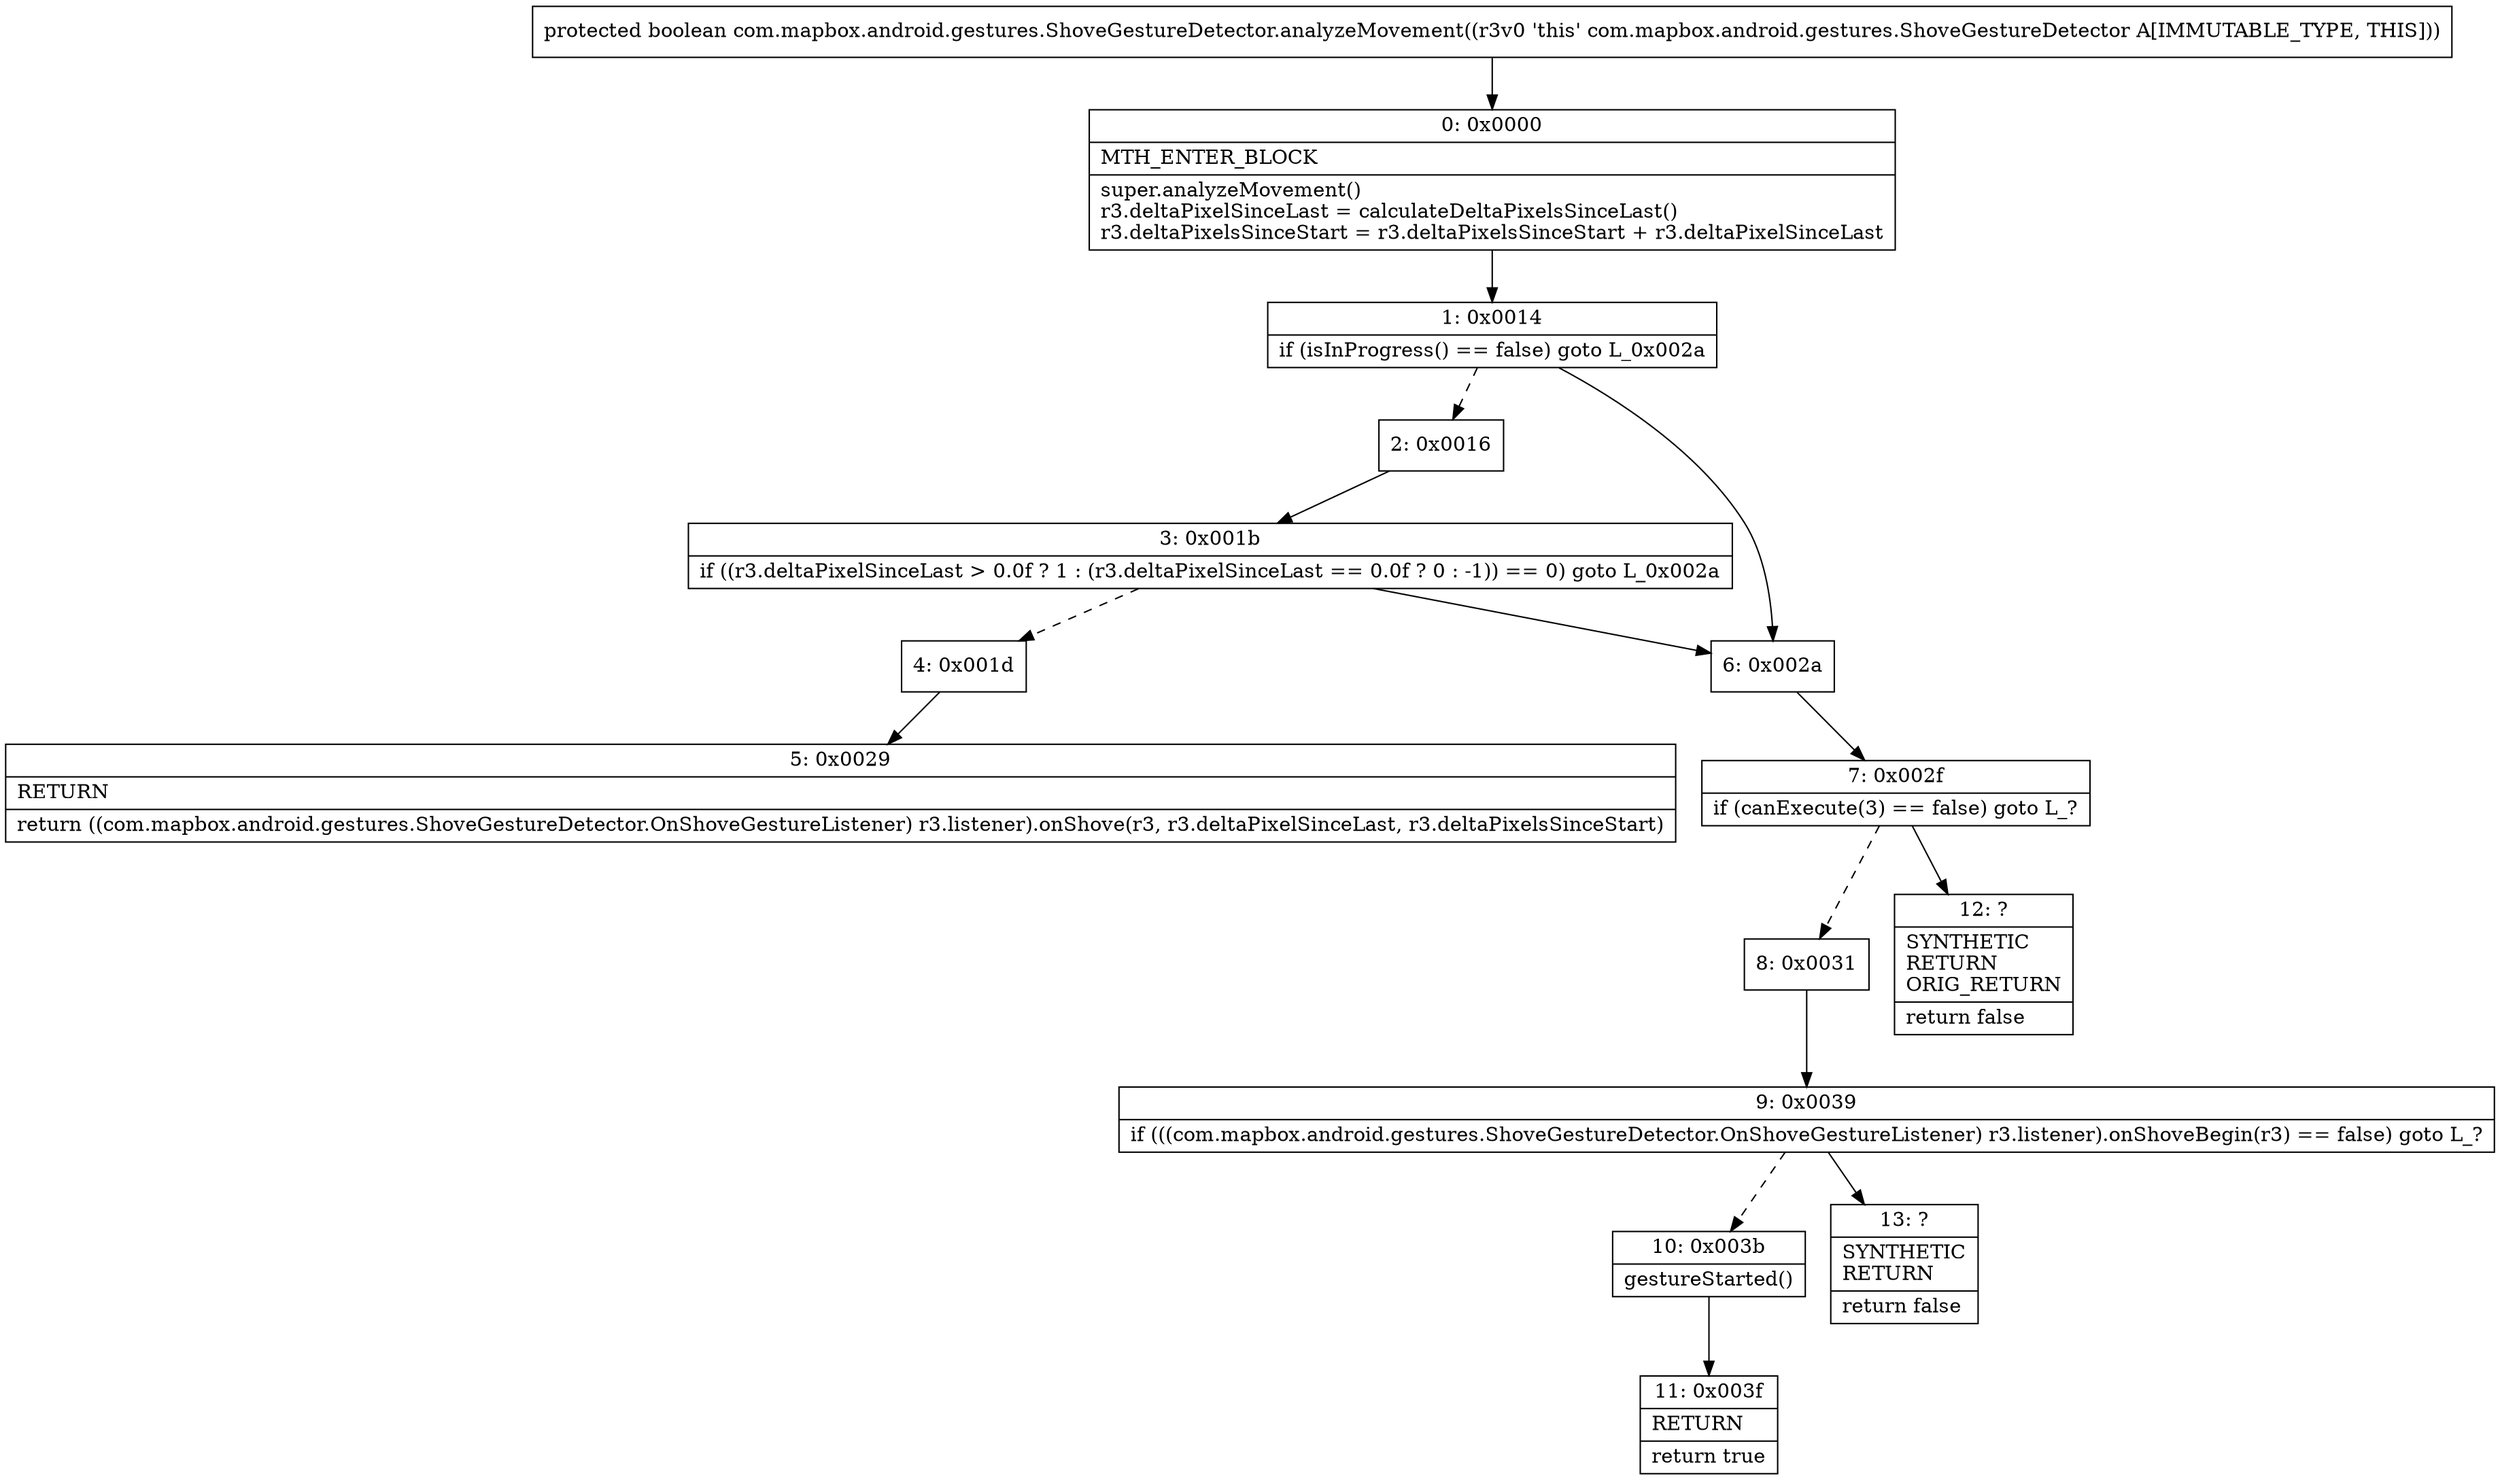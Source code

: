 digraph "CFG forcom.mapbox.android.gestures.ShoveGestureDetector.analyzeMovement()Z" {
Node_0 [shape=record,label="{0\:\ 0x0000|MTH_ENTER_BLOCK\l|super.analyzeMovement()\lr3.deltaPixelSinceLast = calculateDeltaPixelsSinceLast()\lr3.deltaPixelsSinceStart = r3.deltaPixelsSinceStart + r3.deltaPixelSinceLast\l}"];
Node_1 [shape=record,label="{1\:\ 0x0014|if (isInProgress() == false) goto L_0x002a\l}"];
Node_2 [shape=record,label="{2\:\ 0x0016}"];
Node_3 [shape=record,label="{3\:\ 0x001b|if ((r3.deltaPixelSinceLast \> 0.0f ? 1 : (r3.deltaPixelSinceLast == 0.0f ? 0 : \-1)) == 0) goto L_0x002a\l}"];
Node_4 [shape=record,label="{4\:\ 0x001d}"];
Node_5 [shape=record,label="{5\:\ 0x0029|RETURN\l|return ((com.mapbox.android.gestures.ShoveGestureDetector.OnShoveGestureListener) r3.listener).onShove(r3, r3.deltaPixelSinceLast, r3.deltaPixelsSinceStart)\l}"];
Node_6 [shape=record,label="{6\:\ 0x002a}"];
Node_7 [shape=record,label="{7\:\ 0x002f|if (canExecute(3) == false) goto L_?\l}"];
Node_8 [shape=record,label="{8\:\ 0x0031}"];
Node_9 [shape=record,label="{9\:\ 0x0039|if (((com.mapbox.android.gestures.ShoveGestureDetector.OnShoveGestureListener) r3.listener).onShoveBegin(r3) == false) goto L_?\l}"];
Node_10 [shape=record,label="{10\:\ 0x003b|gestureStarted()\l}"];
Node_11 [shape=record,label="{11\:\ 0x003f|RETURN\l|return true\l}"];
Node_12 [shape=record,label="{12\:\ ?|SYNTHETIC\lRETURN\lORIG_RETURN\l|return false\l}"];
Node_13 [shape=record,label="{13\:\ ?|SYNTHETIC\lRETURN\l|return false\l}"];
MethodNode[shape=record,label="{protected boolean com.mapbox.android.gestures.ShoveGestureDetector.analyzeMovement((r3v0 'this' com.mapbox.android.gestures.ShoveGestureDetector A[IMMUTABLE_TYPE, THIS])) }"];
MethodNode -> Node_0;
Node_0 -> Node_1;
Node_1 -> Node_2[style=dashed];
Node_1 -> Node_6;
Node_2 -> Node_3;
Node_3 -> Node_4[style=dashed];
Node_3 -> Node_6;
Node_4 -> Node_5;
Node_6 -> Node_7;
Node_7 -> Node_8[style=dashed];
Node_7 -> Node_12;
Node_8 -> Node_9;
Node_9 -> Node_10[style=dashed];
Node_9 -> Node_13;
Node_10 -> Node_11;
}

